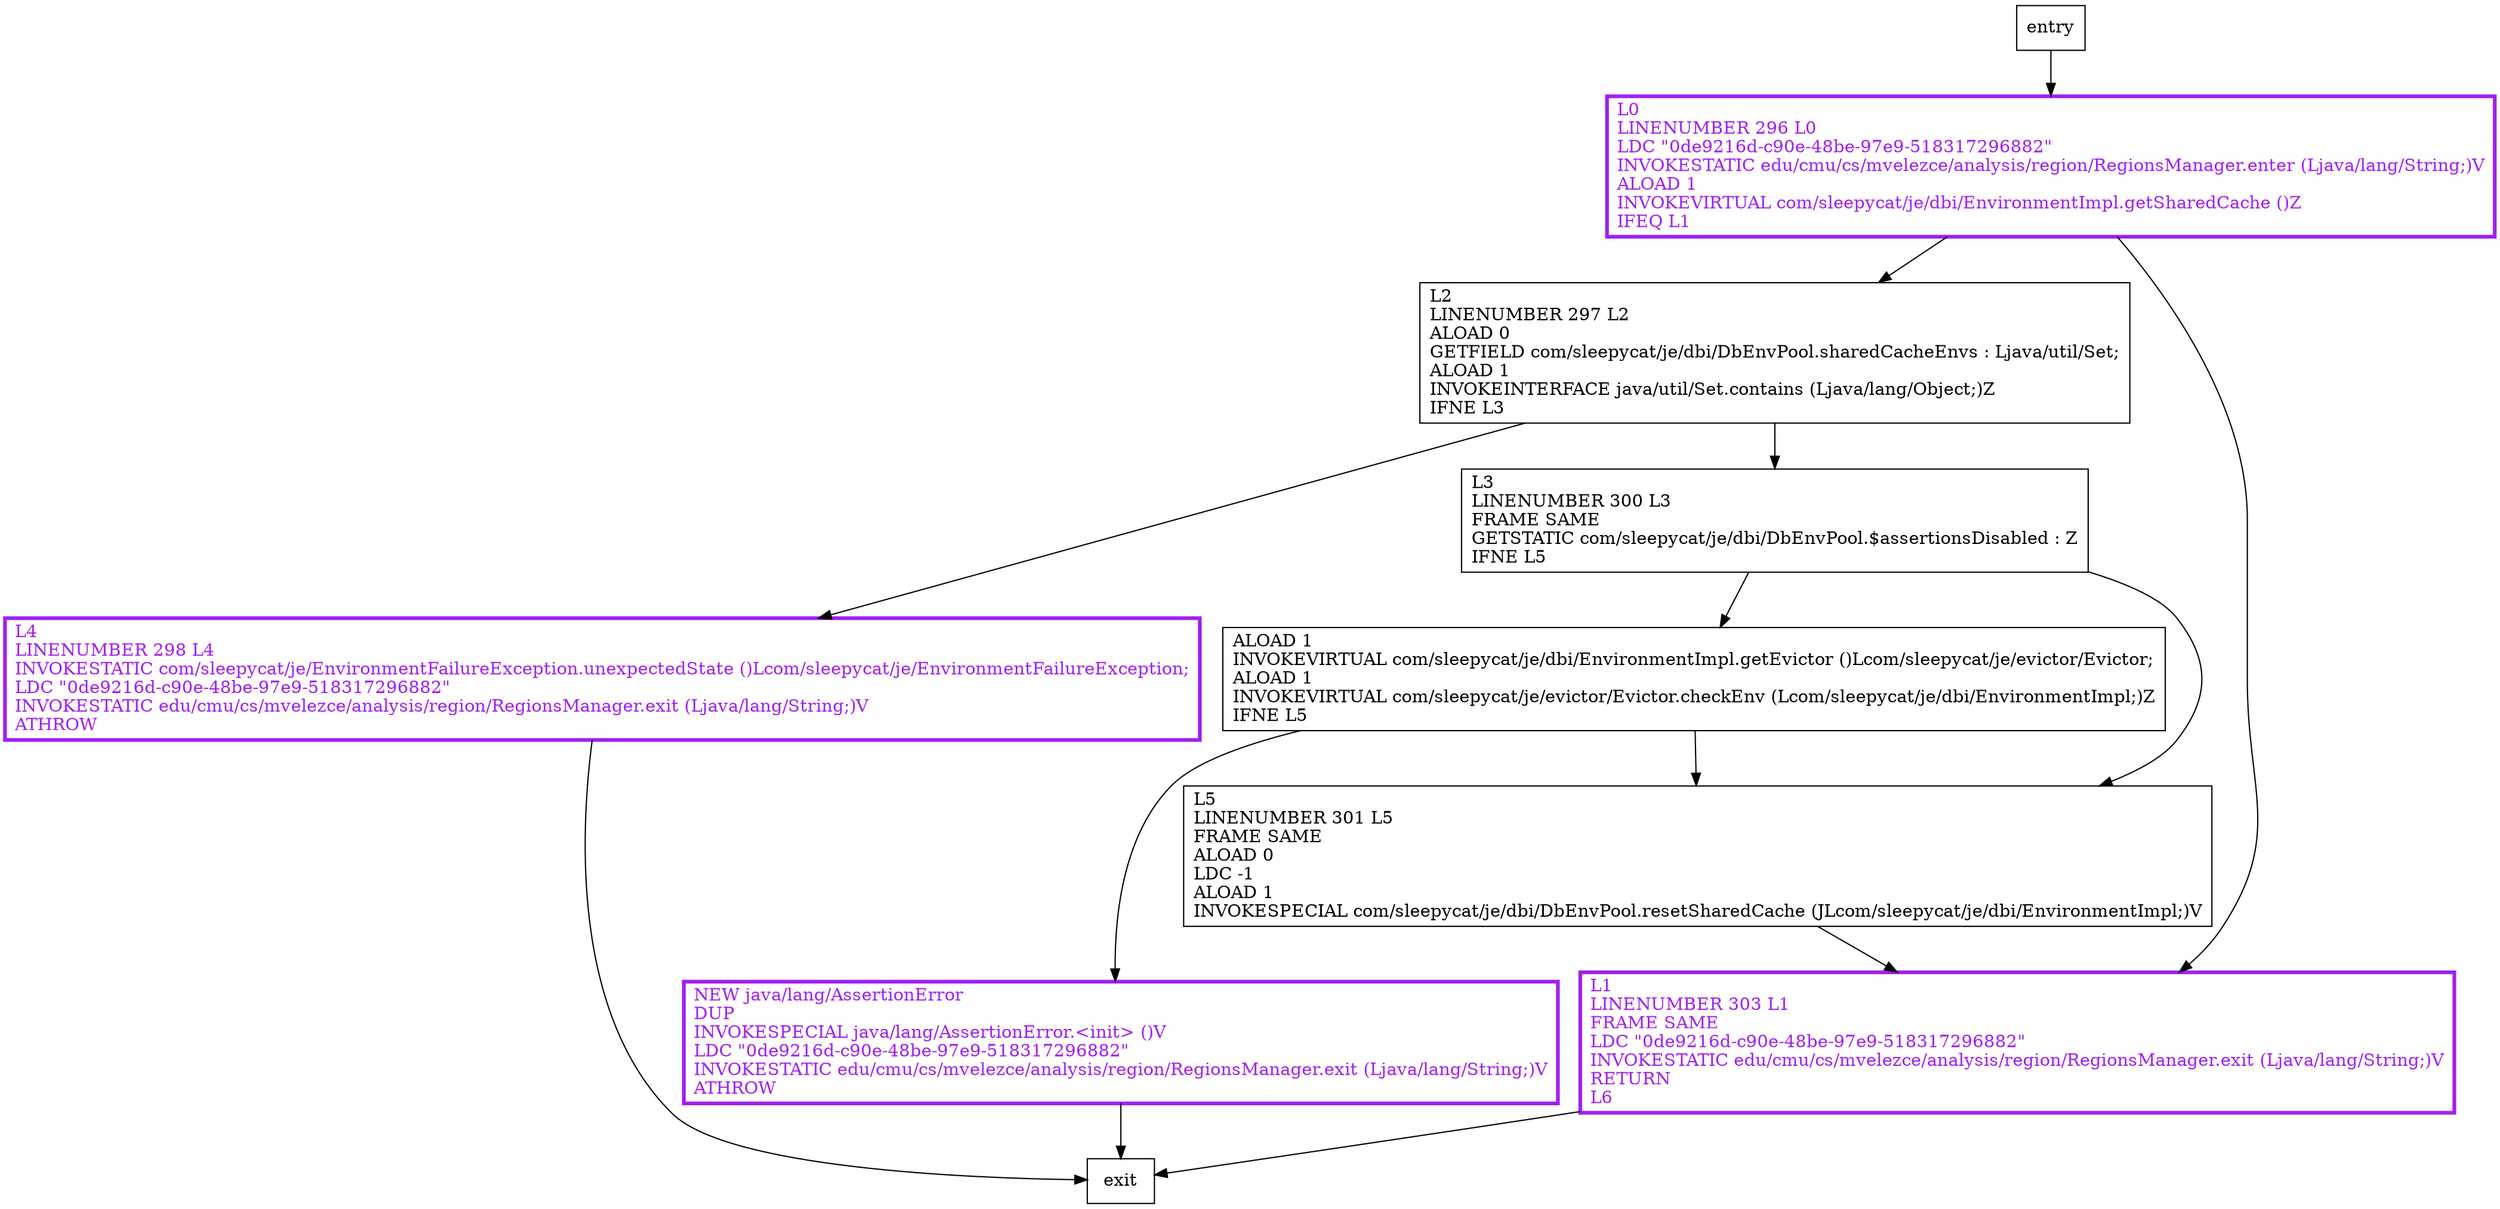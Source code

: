 digraph finishAdditionOfSharedCacheEnv {
node [shape=record];
1821410258 [label="L1\lLINENUMBER 303 L1\lFRAME SAME\lLDC \"0de9216d-c90e-48be-97e9-518317296882\"\lINVOKESTATIC edu/cmu/cs/mvelezce/analysis/region/RegionsManager.exit (Ljava/lang/String;)V\lRETURN\lL6\l"];
49629845 [label="L3\lLINENUMBER 300 L3\lFRAME SAME\lGETSTATIC com/sleepycat/je/dbi/DbEnvPool.$assertionsDisabled : Z\lIFNE L5\l"];
589199334 [label="L2\lLINENUMBER 297 L2\lALOAD 0\lGETFIELD com/sleepycat/je/dbi/DbEnvPool.sharedCacheEnvs : Ljava/util/Set;\lALOAD 1\lINVOKEINTERFACE java/util/Set.contains (Ljava/lang/Object;)Z\lIFNE L3\l"];
1074867936 [label="L4\lLINENUMBER 298 L4\lINVOKESTATIC com/sleepycat/je/EnvironmentFailureException.unexpectedState ()Lcom/sleepycat/je/EnvironmentFailureException;\lLDC \"0de9216d-c90e-48be-97e9-518317296882\"\lINVOKESTATIC edu/cmu/cs/mvelezce/analysis/region/RegionsManager.exit (Ljava/lang/String;)V\lATHROW\l"];
1248926457 [label="L0\lLINENUMBER 296 L0\lLDC \"0de9216d-c90e-48be-97e9-518317296882\"\lINVOKESTATIC edu/cmu/cs/mvelezce/analysis/region/RegionsManager.enter (Ljava/lang/String;)V\lALOAD 1\lINVOKEVIRTUAL com/sleepycat/je/dbi/EnvironmentImpl.getSharedCache ()Z\lIFEQ L1\l"];
283168835 [label="ALOAD 1\lINVOKEVIRTUAL com/sleepycat/je/dbi/EnvironmentImpl.getEvictor ()Lcom/sleepycat/je/evictor/Evictor;\lALOAD 1\lINVOKEVIRTUAL com/sleepycat/je/evictor/Evictor.checkEnv (Lcom/sleepycat/je/dbi/EnvironmentImpl;)Z\lIFNE L5\l"];
1351549929 [label="NEW java/lang/AssertionError\lDUP\lINVOKESPECIAL java/lang/AssertionError.\<init\> ()V\lLDC \"0de9216d-c90e-48be-97e9-518317296882\"\lINVOKESTATIC edu/cmu/cs/mvelezce/analysis/region/RegionsManager.exit (Ljava/lang/String;)V\lATHROW\l"];
2013683614 [label="L5\lLINENUMBER 301 L5\lFRAME SAME\lALOAD 0\lLDC -1\lALOAD 1\lINVOKESPECIAL com/sleepycat/je/dbi/DbEnvPool.resetSharedCache (JLcom/sleepycat/je/dbi/EnvironmentImpl;)V\l"];
entry;
exit;
1821410258 -> exit;
49629845 -> 283168835;
49629845 -> 2013683614;
entry -> 1248926457;
589199334 -> 49629845;
589199334 -> 1074867936;
1074867936 -> exit;
1248926457 -> 1821410258;
1248926457 -> 589199334;
283168835 -> 1351549929;
283168835 -> 2013683614;
1351549929 -> exit;
2013683614 -> 1821410258;
1821410258[fontcolor="purple", penwidth=3, color="purple"];
1074867936[fontcolor="purple", penwidth=3, color="purple"];
1248926457[fontcolor="purple", penwidth=3, color="purple"];
1351549929[fontcolor="purple", penwidth=3, color="purple"];
}
